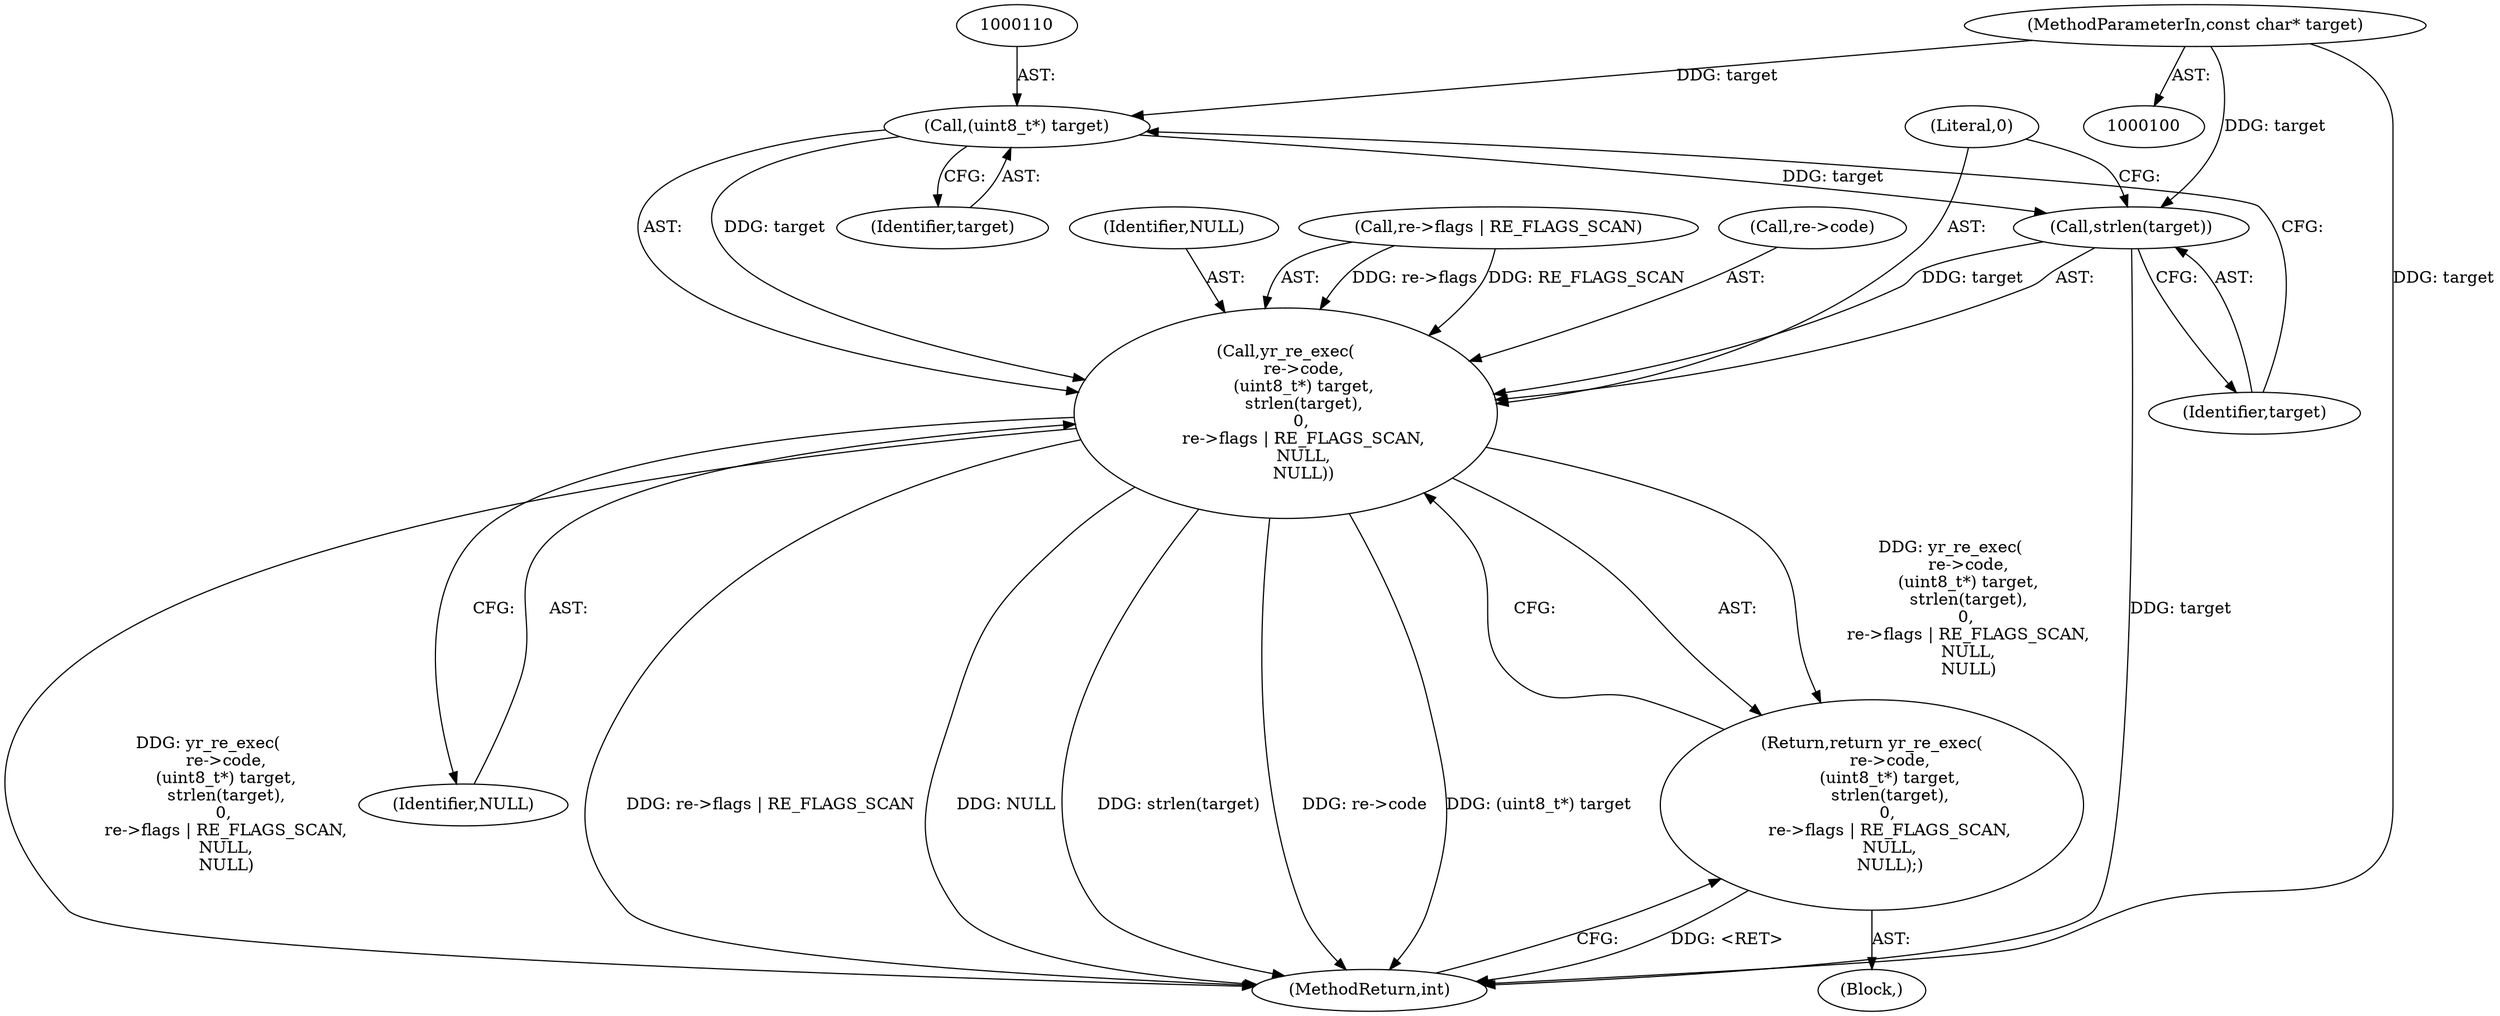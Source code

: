 digraph "0_yara_83d799804648c2a0895d40a19835d9b757c6fa4e_1@pointer" {
"1000109" [label="(Call,(uint8_t*) target)"];
"1000102" [label="(MethodParameterIn,const char* target)"];
"1000105" [label="(Call,yr_re_exec(\n       re->code,\n       (uint8_t*) target,\n       strlen(target),\n      0,\n       re->flags | RE_FLAGS_SCAN,\n       NULL,\n       NULL))"];
"1000104" [label="(Return,return yr_re_exec(\n       re->code,\n       (uint8_t*) target,\n       strlen(target),\n      0,\n       re->flags | RE_FLAGS_SCAN,\n       NULL,\n       NULL);)"];
"1000112" [label="(Call,strlen(target))"];
"1000120" [label="(Identifier,NULL)"];
"1000109" [label="(Call,(uint8_t*) target)"];
"1000111" [label="(Identifier,target)"];
"1000113" [label="(Identifier,target)"];
"1000115" [label="(Call,re->flags | RE_FLAGS_SCAN)"];
"1000102" [label="(MethodParameterIn,const char* target)"];
"1000121" [label="(Identifier,NULL)"];
"1000112" [label="(Call,strlen(target))"];
"1000104" [label="(Return,return yr_re_exec(\n       re->code,\n       (uint8_t*) target,\n       strlen(target),\n      0,\n       re->flags | RE_FLAGS_SCAN,\n       NULL,\n       NULL);)"];
"1000103" [label="(Block,)"];
"1000105" [label="(Call,yr_re_exec(\n       re->code,\n       (uint8_t*) target,\n       strlen(target),\n      0,\n       re->flags | RE_FLAGS_SCAN,\n       NULL,\n       NULL))"];
"1000106" [label="(Call,re->code)"];
"1000114" [label="(Literal,0)"];
"1000122" [label="(MethodReturn,int)"];
"1000109" -> "1000105"  [label="AST: "];
"1000109" -> "1000111"  [label="CFG: "];
"1000110" -> "1000109"  [label="AST: "];
"1000111" -> "1000109"  [label="AST: "];
"1000113" -> "1000109"  [label="CFG: "];
"1000109" -> "1000105"  [label="DDG: target"];
"1000102" -> "1000109"  [label="DDG: target"];
"1000109" -> "1000112"  [label="DDG: target"];
"1000102" -> "1000100"  [label="AST: "];
"1000102" -> "1000122"  [label="DDG: target"];
"1000102" -> "1000112"  [label="DDG: target"];
"1000105" -> "1000104"  [label="AST: "];
"1000105" -> "1000121"  [label="CFG: "];
"1000106" -> "1000105"  [label="AST: "];
"1000112" -> "1000105"  [label="AST: "];
"1000114" -> "1000105"  [label="AST: "];
"1000115" -> "1000105"  [label="AST: "];
"1000120" -> "1000105"  [label="AST: "];
"1000121" -> "1000105"  [label="AST: "];
"1000104" -> "1000105"  [label="CFG: "];
"1000105" -> "1000122"  [label="DDG: yr_re_exec(\n       re->code,\n       (uint8_t*) target,\n       strlen(target),\n      0,\n       re->flags | RE_FLAGS_SCAN,\n       NULL,\n       NULL)"];
"1000105" -> "1000122"  [label="DDG: re->flags | RE_FLAGS_SCAN"];
"1000105" -> "1000122"  [label="DDG: NULL"];
"1000105" -> "1000122"  [label="DDG: strlen(target)"];
"1000105" -> "1000122"  [label="DDG: re->code"];
"1000105" -> "1000122"  [label="DDG: (uint8_t*) target"];
"1000105" -> "1000104"  [label="DDG: yr_re_exec(\n       re->code,\n       (uint8_t*) target,\n       strlen(target),\n      0,\n       re->flags | RE_FLAGS_SCAN,\n       NULL,\n       NULL)"];
"1000112" -> "1000105"  [label="DDG: target"];
"1000115" -> "1000105"  [label="DDG: re->flags"];
"1000115" -> "1000105"  [label="DDG: RE_FLAGS_SCAN"];
"1000104" -> "1000103"  [label="AST: "];
"1000122" -> "1000104"  [label="CFG: "];
"1000104" -> "1000122"  [label="DDG: <RET>"];
"1000112" -> "1000113"  [label="CFG: "];
"1000113" -> "1000112"  [label="AST: "];
"1000114" -> "1000112"  [label="CFG: "];
"1000112" -> "1000122"  [label="DDG: target"];
}
